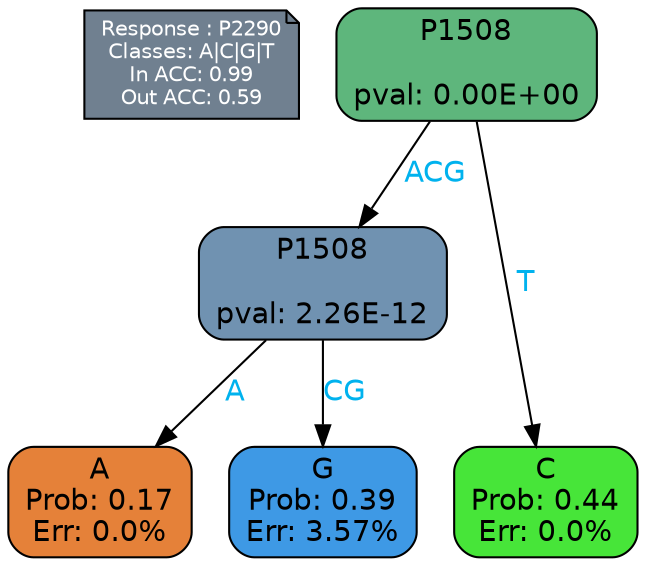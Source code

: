 digraph Tree {
node [shape=box, style="filled, rounded", color="black", fontname=helvetica] ;
graph [ranksep=equally, splines=polylines, bgcolor=transparent, dpi=600] ;
edge [fontname=helvetica] ;
LEGEND [label="Response : P2290
Classes: A|C|G|T
In ACC: 0.99
Out ACC: 0.59
",shape=note,align=left,style=filled,fillcolor="slategray",fontcolor="white",fontsize=10];1 [label="P1508

pval: 0.00E+00", fillcolor="#5eb67c"] ;
2 [label="P1508

pval: 2.26E-12", fillcolor="#7092b1"] ;
3 [label="A
Prob: 0.17
Err: 0.0%", fillcolor="#e58139"] ;
4 [label="G
Prob: 0.39
Err: 3.57%", fillcolor="#3e99e5"] ;
5 [label="C
Prob: 0.44
Err: 0.0%", fillcolor="#47e539"] ;
1 -> 2 [label="ACG",fontcolor=deepskyblue2] ;
1 -> 5 [label="T",fontcolor=deepskyblue2] ;
2 -> 3 [label="A",fontcolor=deepskyblue2] ;
2 -> 4 [label="CG",fontcolor=deepskyblue2] ;
{rank = same; 3;4;5;}{rank = same; LEGEND;1;}}